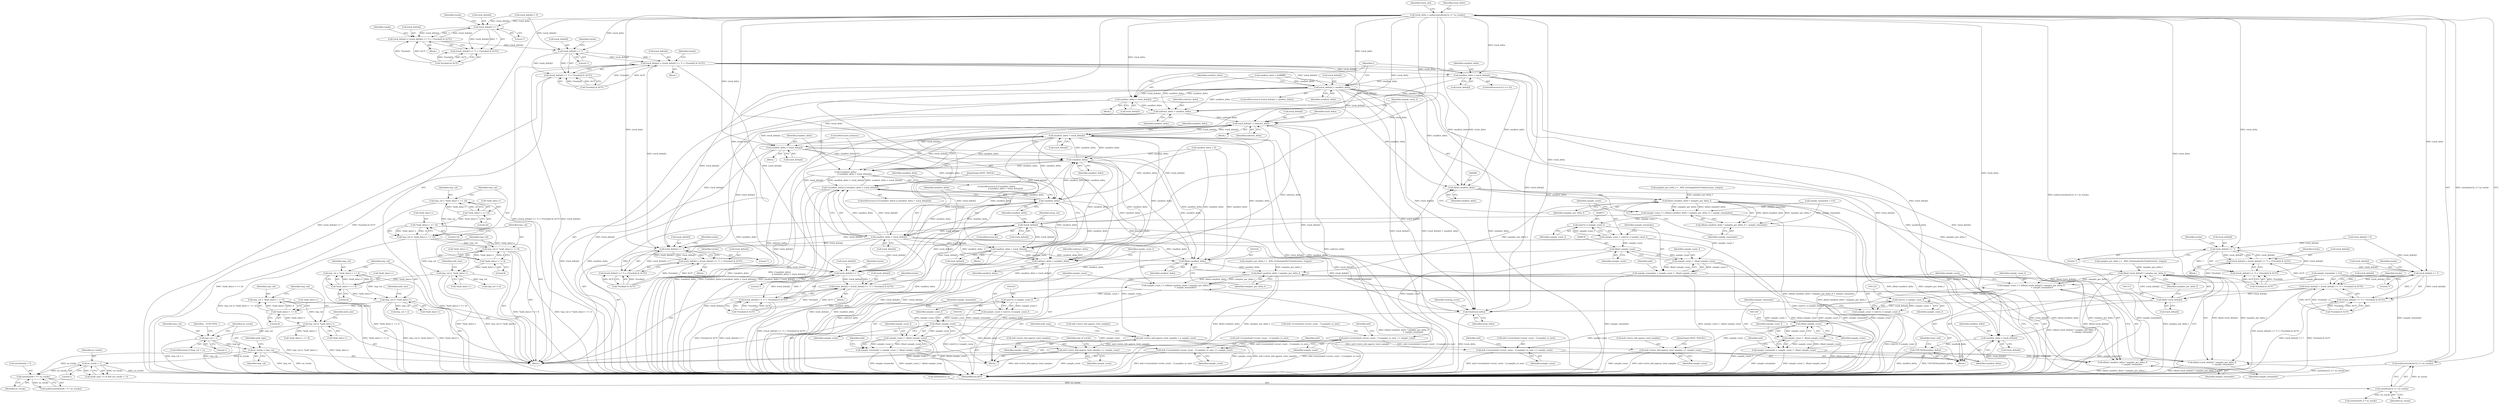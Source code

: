 digraph "0_wildmidi_660b513d99bced8783a4a5984ac2f742c74ebbdd_1@API" {
"1000402" [label="(Call,track_delta = malloc(sizeof(uint32_t) * no_tracks))"];
"1000404" [label="(Call,malloc(sizeof(uint32_t) * no_tracks))"];
"1000405" [label="(Call,sizeof(uint32_t) * no_tracks)"];
"1000398" [label="(Call,sizeof(uint8_t *) * no_tracks)"];
"1000344" [label="(Call,no_tracks > 1)"];
"1000336" [label="(Call,no_tracks = tmp_val)"];
"1000324" [label="(Call,tmp_val < 1)"];
"1000315" [label="(Call,tmp_val |= *midi_data++)"];
"1000308" [label="(Call,tmp_val = *midi_data++ << 8)"];
"1000310" [label="(Call,*midi_data++ << 8)"];
"1000284" [label="(Call,tmp_val |= *midi_data++)"];
"1000277" [label="(Call,tmp_val = *midi_data++ << 8)"];
"1000279" [label="(Call,*midi_data++ << 8)"];
"1000256" [label="(Call,tmp_val |= *midi_data++)"];
"1000249" [label="(Call,tmp_val |= *midi_data++ << 8)"];
"1000242" [label="(Call,tmp_val |= *midi_data++ << 16)"];
"1000235" [label="(Call,tmp_val = *midi_data++ << 24)"];
"1000237" [label="(Call,*midi_data++ << 24)"];
"1000244" [label="(Call,*midi_data++ << 16)"];
"1000251" [label="(Call,*midi_data++ << 8)"];
"1000593" [label="(Call,track_delta[i] << 7)"];
"1000588" [label="(Call,track_delta[i] = (track_delta[i] << 7) + (*tracks[i] & 0x7F))"];
"1000613" [label="(Call,track_delta[i] << 7)"];
"1000608" [label="(Call,track_delta[i] = (track_delta[i] << 7) + (*tracks[i] & 0x7F))"];
"1000634" [label="(Call,track_delta[i] < smallest_delta)"];
"1000640" [label="(Call,smallest_delta = track_delta[i])"];
"1000656" [label="(Call,subtract_delta = smallest_delta)"];
"1000733" [label="(Call,track_delta[i] -= subtract_delta)"];
"1000747" [label="(Call,smallest_delta > track_delta[i])"];
"1000745" [label="(Call,!smallest_delta)"];
"1000744" [label="(Call,(!smallest_delta)\n                             || (smallest_delta > track_delta[i]))"];
"1000992" [label="(Call,(!smallest_delta) || (smallest_delta > track_delta[i]))"];
"1000993" [label="(Call,!smallest_delta)"];
"1000995" [label="(Call,smallest_delta > track_delta[i])"];
"1000946" [label="(Call,track_delta[i] << 7)"];
"1000941" [label="(Call,track_delta[i] = (track_delta[i] << 7) + (*tracks[i] & 0x7F))"];
"1000972" [label="(Call,track_delta[i] << 7)"];
"1000967" [label="(Call,track_delta[i] = (track_delta[i] << 7) + (*tracks[i] & 0x7F))"];
"1000987" [label="(Call,!track_delta[i])"];
"1001001" [label="(Call,smallest_delta = track_delta[i])"];
"1001008" [label="(Call,subtract_delta = smallest_delta)"];
"1001015" [label="(Call,(float) smallest_delta)"];
"1001014" [label="(Call,(float) smallest_delta * samples_per_delta_f)"];
"1001011" [label="(Call,sample_count_f = (((float) smallest_delta * samples_per_delta_f)\n                              + sample_remainder))"];
"1001022" [label="(Call,(uint32_t) sample_count_f)"];
"1001020" [label="(Call,sample_count = (uint32_t) sample_count_f)"];
"1001029" [label="(Call,(float) sample_count)"];
"1001027" [label="(Call,sample_count_f - (float) sample_count)"];
"1001025" [label="(Call,sample_remainder = sample_count_f - (float) sample_count)"];
"1001013" [label="(Call,((float) smallest_delta * samples_per_delta_f)\n                              + sample_remainder)"];
"1001032" [label="(Call,mdi->events[mdi->event_count - 1].samples_to_next += sample_count)"];
"1001045" [label="(Call,mdi->extra_info.approx_total_samples += sample_count)"];
"1001419" [label="(Call,free(track_delta))"];
"1000971" [label="(Call,(track_delta[i] << 7) + (*tracks[i] & 0x7F))"];
"1000945" [label="(Call,(track_delta[i] << 7) + (*tracks[i] & 0x7F))"];
"1000753" [label="(Call,smallest_delta = track_delta[i])"];
"1000663" [label="(Call,(float) smallest_delta)"];
"1000662" [label="(Call,(float) smallest_delta * samples_per_delta_f)"];
"1000659" [label="(Call,sample_count_f = (((float) smallest_delta * samples_per_delta_f) + sample_remainder))"];
"1000670" [label="(Call,(uint32_t) sample_count_f)"];
"1000668" [label="(Call,sample_count = (uint32_t) sample_count_f)"];
"1000677" [label="(Call,(float) sample_count)"];
"1000675" [label="(Call,sample_count_f - (float) sample_count)"];
"1000673" [label="(Call,sample_remainder = sample_count_f - (float) sample_count)"];
"1000680" [label="(Call,mdi->events[mdi->event_count - 1].samples_to_next += sample_count)"];
"1001331" [label="(Call,mdi->events[mdi->event_count - 1].samples_to_next += sample_count)"];
"1000693" [label="(Call,mdi->extra_info.approx_total_samples += sample_count)"];
"1001344" [label="(Call,mdi->extra_info.approx_total_samples += sample_count)"];
"1000661" [label="(Call,((float) smallest_delta * samples_per_delta_f) + sample_remainder)"];
"1001311" [label="(Call,(float) track_delta[i] * samples_per_delta_f)"];
"1001308" [label="(Call,sample_count_f = (((float) track_delta[i] * samples_per_delta_f)\n                                   + sample_remainder))"];
"1001321" [label="(Call,(uint32_t) sample_count_f)"];
"1001319" [label="(Call,sample_count = (uint32_t) sample_count_f)"];
"1001328" [label="(Call,(float) sample_count)"];
"1001326" [label="(Call,sample_count_f - (float) sample_count)"];
"1001324" [label="(Call,sample_remainder = sample_count_f - (float) sample_count)"];
"1001310" [label="(Call,((float) track_delta[i] * samples_per_delta_f)\n                                   + sample_remainder)"];
"1001352" [label="(Call,smallest_delta = track_delta[i])"];
"1001357" [label="(Call,UNUSED(smallest_delta))"];
"1000651" [label="(Call,smallest_delta = track_delta[i])"];
"1000612" [label="(Call,(track_delta[i] << 7) + (*tracks[i] & 0x7F))"];
"1000592" [label="(Call,(track_delta[i] << 7) + (*tracks[i] & 0x7F))"];
"1001267" [label="(Call,track_delta[i] << 7)"];
"1001262" [label="(Call,track_delta[i] = (track_delta[i] << 7) + (*tracks[i] & 0x7F))"];
"1001293" [label="(Call,track_delta[i] << 7)"];
"1001288" [label="(Call,track_delta[i] = (track_delta[i] << 7) + (*tracks[i] & 0x7F))"];
"1001312" [label="(Call,(float) track_delta[i])"];
"1001292" [label="(Call,(track_delta[i] << 7) + (*tracks[i] & 0x7F))"];
"1001266" [label="(Call,(track_delta[i] << 7) + (*tracks[i] & 0x7F))"];
"1000423" [label="(Call,smallest_delta = 0xffffffff)"];
"1001017" [label="(Identifier,smallest_delta)"];
"1001003" [label="(Call,track_delta[i])"];
"1001237" [label="(Call,samples_per_delta_f = _WM_GetSamplesPerTick(divisions, tempo))"];
"1000612" [label="(Call,(track_delta[i] << 7) + (*tracks[i] & 0x7F))"];
"1000598" [label="(Call,*tracks[i] & 0x7F)"];
"1001312" [label="(Call,(float) track_delta[i])"];
"1000249" [label="(Call,tmp_val |= *midi_data++ << 8)"];
"1000245" [label="(Call,*midi_data++)"];
"1001263" [label="(Call,track_delta[i])"];
"1000673" [label="(Call,sample_remainder = sample_count_f - (float) sample_count)"];
"1001292" [label="(Call,(track_delta[i] << 7) + (*tracks[i] & 0x7F))"];
"1000707" [label="(Identifier,end_of_tracks)"];
"1000384" [label="(Call,samples_per_delta_f = _WM_GetSamplesPerTick(divisions, tempo))"];
"1000946" [label="(Call,track_delta[i] << 7)"];
"1000257" [label="(Identifier,tmp_val)"];
"1000250" [label="(Identifier,tmp_val)"];
"1000954" [label="(Identifier,tracks)"];
"1001309" [label="(Identifier,sample_count_f)"];
"1000618" [label="(Call,*tracks[i] & 0x7F)"];
"1000280" [label="(Call,*midi_data++)"];
"1000639" [label="(Block,)"];
"1000406" [label="(Call,sizeof(uint32_t))"];
"1000950" [label="(Literal,7)"];
"1001083" [label="(Block,)"];
"1000435" [label="(Block,)"];
"1001051" [label="(Identifier,sample_count)"];
"1001298" [label="(Call,*tracks[i] & 0x7F)"];
"1001358" [label="(Identifier,smallest_delta)"];
"1000656" [label="(Call,subtract_delta = smallest_delta)"];
"1000941" [label="(Call,track_delta[i] = (track_delta[i] << 7) + (*tracks[i] & 0x7F))"];
"1000992" [label="(Call,(!smallest_delta) || (smallest_delta > track_delta[i]))"];
"1001344" [label="(Call,mdi->extra_info.approx_total_samples += sample_count)"];
"1001026" [label="(Identifier,sample_remainder)"];
"1000345" [label="(Identifier,no_tracks)"];
"1000699" [label="(Identifier,sample_count)"];
"1000398" [label="(Call,sizeof(uint8_t *) * no_tracks)"];
"1000994" [label="(Identifier,smallest_delta)"];
"1000410" [label="(Identifier,track_end)"];
"1001032" [label="(Call,mdi->events[mdi->event_count - 1].samples_to_next += sample_count)"];
"1000940" [label="(Block,)"];
"1000278" [label="(Identifier,tmp_val)"];
"1000614" [label="(Call,track_delta[i])"];
"1001320" [label="(Identifier,sample_count)"];
"1001301" [label="(Identifier,tracks)"];
"1001350" [label="(Identifier,sample_count)"];
"1000677" [label="(Call,(float) sample_count)"];
"1000666" [label="(Identifier,samples_per_delta_f)"];
"1000344" [label="(Call,no_tracks > 1)"];
"1000587" [label="(Block,)"];
"1001422" [label="(Identifier,running_event)"];
"1000652" [label="(Identifier,smallest_delta)"];
"1000663" [label="(Call,(float) smallest_delta)"];
"1001029" [label="(Call,(float) sample_count)"];
"1000434" [label="(Identifier,i)"];
"1000594" [label="(Call,track_delta[i])"];
"1001012" [label="(Identifier,sample_count_f)"];
"1000293" [label="(Call,tmp_val > 2)"];
"1000657" [label="(Identifier,subtract_delta)"];
"1000676" [label="(Identifier,sample_count_f)"];
"1000734" [label="(Call,track_delta[i])"];
"1000702" [label="(Identifier,midi_type)"];
"1000613" [label="(Call,track_delta[i] << 7)"];
"1000674" [label="(Identifier,sample_remainder)"];
"1001308" [label="(Call,sample_count_f = (((float) track_delta[i] * samples_per_delta_f)\n                                   + sample_remainder))"];
"1001018" [label="(Identifier,samples_per_delta_f)"];
"1001310" [label="(Call,((float) track_delta[i] * samples_per_delta_f)\n                                   + sample_remainder)"];
"1000759" [label="(ControlStructure,do)"];
"1000340" [label="(Call,(midi_type == 0) && (no_tracks > 1))"];
"1000991" [label="(ControlStructure,if ((!smallest_delta) || (smallest_delta > track_delta[i])))"];
"1000755" [label="(Call,track_delta[i])"];
"1001010" [label="(Identifier,smallest_delta)"];
"1000959" [label="(Identifier,tracks)"];
"1000732" [label="(Block,)"];
"1000693" [label="(Call,mdi->extra_info.approx_total_samples += sample_count)"];
"1000243" [label="(Identifier,tmp_val)"];
"1000679" [label="(Identifier,sample_count)"];
"1000621" [label="(Identifier,tracks)"];
"1000277" [label="(Call,tmp_val = *midi_data++ << 8)"];
"1000635" [label="(Call,track_delta[i])"];
"1000286" [label="(Call,*midi_data++)"];
"1000973" [label="(Call,track_delta[i])"];
"1001354" [label="(Call,track_delta[i])"];
"1001311" [label="(Call,(float) track_delta[i] * samples_per_delta_f)"];
"1000647" [label="(ControlStructure,if (i == 0))"];
"1000236" [label="(Identifier,tmp_val)"];
"1000660" [label="(Identifier,sample_count_f)"];
"1000309" [label="(Identifier,tmp_val)"];
"1000681" [label="(Call,mdi->events[mdi->event_count - 1].samples_to_next)"];
"1000283" [label="(Literal,8)"];
"1000968" [label="(Call,track_delta[i])"];
"1001327" [label="(Identifier,sample_count_f)"];
"1001019" [label="(Identifier,sample_remainder)"];
"1001000" [label="(Block,)"];
"1000669" [label="(Identifier,sample_count)"];
"1000329" [label="(Identifier,__FUNCTION__)"];
"1000290" [label="(Identifier,midi_size)"];
"1000988" [label="(Call,track_delta[i])"];
"1000709" [label="(Block,)"];
"1000412" [label="(Call,sizeof(uint8_t) * no_tracks)"];
"1000617" [label="(Literal,7)"];
"1000971" [label="(Call,(track_delta[i] << 7) + (*tracks[i] & 0x7F))"];
"1000323" [label="(ControlStructure,if (tmp_val < 1))"];
"1001006" [label="(JumpTarget,NEXT_TRACK:)"];
"1001014" [label="(Call,(float) smallest_delta * samples_per_delta_f)"];
"1001435" [label="(MethodReturn,RET)"];
"1001064" [label="(Call,sample_remainder = 0.0)"];
"1000346" [label="(Literal,1)"];
"1000752" [label="(Block,)"];
"1001323" [label="(Identifier,sample_count_f)"];
"1000588" [label="(Call,track_delta[i] = (track_delta[i] << 7) + (*tracks[i] & 0x7F))"];
"1000399" [label="(Call,sizeof(uint8_t *))"];
"1000284" [label="(Call,tmp_val |= *midi_data++)"];
"1000746" [label="(Identifier,smallest_delta)"];
"1000597" [label="(Literal,7)"];
"1001289" [label="(Call,track_delta[i])"];
"1000575" [label="(Call,track_delta[i] = 0)"];
"1001325" [label="(Identifier,sample_remainder)"];
"1000244" [label="(Call,*midi_data++ << 16)"];
"1000235" [label="(Call,tmp_val = *midi_data++ << 24)"];
"1000743" [label="(ControlStructure,if ((!smallest_delta)\n                             || (smallest_delta > track_delta[i])))"];
"1000237" [label="(Call,*midi_data++ << 24)"];
"1001024" [label="(Identifier,sample_count_f)"];
"1001343" [label="(Identifier,sample_count)"];
"1001306" [label="(Identifier,tracks)"];
"1001319" [label="(Call,sample_count = (uint32_t) sample_count_f)"];
"1000342" [label="(Identifier,midi_type)"];
"1000662" [label="(Call,(float) smallest_delta * samples_per_delta_f)"];
"1001045" [label="(Call,mdi->extra_info.approx_total_samples += sample_count)"];
"1001328" [label="(Call,(float) sample_count)"];
"1000634" [label="(Call,track_delta[i] < smallest_delta)"];
"1000251" [label="(Call,*midi_data++ << 8)"];
"1001317" [label="(Identifier,samples_per_delta_f)"];
"1000921" [label="(Call,samples_per_delta_f = _WM_GetSamplesPerTick(divisions, tempo))"];
"1000324" [label="(Call,tmp_val < 1)"];
"1000403" [label="(Identifier,track_delta)"];
"1000762" [label="(Identifier,setup_ret)"];
"1000401" [label="(Identifier,no_tracks)"];
"1000589" [label="(Call,track_delta[i])"];
"1001025" [label="(Call,sample_remainder = sample_count_f - (float) sample_count)"];
"1000667" [label="(Identifier,sample_remainder)"];
"1000608" [label="(Call,track_delta[i] = (track_delta[i] << 7) + (*tracks[i] & 0x7F))"];
"1000659" [label="(Call,sample_count_f = (((float) smallest_delta * samples_per_delta_f) + sample_remainder))"];
"1000651" [label="(Call,smallest_delta = track_delta[i])"];
"1000311" [label="(Call,*midi_data++)"];
"1001297" [label="(Literal,7)"];
"1000947" [label="(Call,track_delta[i])"];
"1001331" [label="(Call,mdi->events[mdi->event_count - 1].samples_to_next += sample_count)"];
"1000753" [label="(Call,smallest_delta = track_delta[i])"];
"1001001" [label="(Call,smallest_delta = track_delta[i])"];
"1000315" [label="(Call,tmp_val |= *midi_data++)"];
"1000279" [label="(Call,*midi_data++ << 8)"];
"1000317" [label="(Call,*midi_data++)"];
"1000122" [label="(Block,)"];
"1000606" [label="(Identifier,tracks)"];
"1000609" [label="(Call,track_delta[i])"];
"1001021" [label="(Identifier,sample_count)"];
"1001046" [label="(Call,mdi->extra_info.approx_total_samples)"];
"1001351" [label="(JumpTarget,NEXT_TRACK2:)"];
"1000641" [label="(Identifier,smallest_delta)"];
"1001266" [label="(Call,(track_delta[i] << 7) + (*tracks[i] & 0x7F))"];
"1001275" [label="(Identifier,tracks)"];
"1000642" [label="(Call,track_delta[i])"];
"1001044" [label="(Identifier,sample_count)"];
"1001420" [label="(Identifier,track_delta)"];
"1000256" [label="(Call,tmp_val |= *midi_data++)"];
"1000668" [label="(Call,sample_count = (uint32_t) sample_count_f)"];
"1000692" [label="(Identifier,sample_count)"];
"1000942" [label="(Call,track_delta[i])"];
"1000358" [label="(Call,*midi_data++ << 8)"];
"1001345" [label="(Call,mdi->extra_info.approx_total_samples)"];
"1000314" [label="(Literal,8)"];
"1000338" [label="(Identifier,tmp_val)"];
"1000737" [label="(Identifier,subtract_delta)"];
"1000661" [label="(Call,((float) smallest_delta * samples_per_delta_f) + sample_remainder)"];
"1001335" [label="(Identifier,mdi)"];
"1000310" [label="(Call,*midi_data++ << 8)"];
"1001352" [label="(Call,smallest_delta = track_delta[i])"];
"1000945" [label="(Call,(track_delta[i] << 7) + (*tracks[i] & 0x7F))"];
"1001318" [label="(Identifier,sample_remainder)"];
"1001332" [label="(Call,mdi->events[mdi->event_count - 1].samples_to_next)"];
"1001261" [label="(Block,)"];
"1001324" [label="(Call,sample_remainder = sample_count_f - (float) sample_count)"];
"1000633" [label="(ControlStructure,if (track_delta[i] < smallest_delta))"];
"1000987" [label="(Call,!track_delta[i])"];
"1001326" [label="(Call,sample_count_f - (float) sample_count)"];
"1001314" [label="(Call,track_delta[i])"];
"1001293" [label="(Call,track_delta[i] << 7)"];
"1001002" [label="(Identifier,smallest_delta)"];
"1000626" [label="(Identifier,tracks)"];
"1000325" [label="(Identifier,tmp_val)"];
"1000758" [label="(ControlStructure,continue;)"];
"1001247" [label="(Call,track_delta[i] = 0)"];
"1000977" [label="(Call,*tracks[i] & 0x7F)"];
"1001294" [label="(Call,track_delta[i])"];
"1001361" [label="(Identifier,track_end)"];
"1000638" [label="(Identifier,smallest_delta)"];
"1001031" [label="(Identifier,sample_count)"];
"1001347" [label="(Identifier,mdi)"];
"1000995" [label="(Call,smallest_delta > track_delta[i])"];
"1001009" [label="(Identifier,subtract_delta)"];
"1000665" [label="(Identifier,smallest_delta)"];
"1001262" [label="(Call,track_delta[i] = (track_delta[i] << 7) + (*tracks[i] & 0x7F))"];
"1001015" [label="(Call,(float) smallest_delta)"];
"1001357" [label="(Call,UNUSED(smallest_delta))"];
"1001330" [label="(Identifier,sample_count)"];
"1000592" [label="(Call,(track_delta[i] << 7) + (*tracks[i] & 0x7F))"];
"1000248" [label="(Literal,16)"];
"1000680" [label="(Call,mdi->events[mdi->event_count - 1].samples_to_next += sample_count)"];
"1000653" [label="(Call,track_delta[i])"];
"1000601" [label="(Identifier,tracks)"];
"1000397" [label="(Call,malloc(sizeof(uint8_t *) * no_tracks))"];
"1001321" [label="(Call,(uint32_t) sample_count_f)"];
"1000976" [label="(Literal,7)"];
"1000326" [label="(Literal,1)"];
"1000749" [label="(Call,track_delta[i])"];
"1000745" [label="(Call,!smallest_delta)"];
"1000265" [label="(Call,tmp_val != 6)"];
"1000980" [label="(Identifier,tracks)"];
"1001033" [label="(Call,mdi->events[mdi->event_count - 1].samples_to_next)"];
"1001280" [label="(Identifier,tracks)"];
"1001272" [label="(Call,*tracks[i] & 0x7F)"];
"1000155" [label="(Call,sample_remainder = 0.0)"];
"1000696" [label="(Identifier,mdi)"];
"1000754" [label="(Identifier,smallest_delta)"];
"1000760" [label="(Block,)"];
"1000967" [label="(Call,track_delta[i] = (track_delta[i] << 7) + (*tracks[i] & 0x7F))"];
"1001036" [label="(Identifier,mdi)"];
"1000747" [label="(Call,smallest_delta > track_delta[i])"];
"1000672" [label="(Identifier,sample_count_f)"];
"1000402" [label="(Call,track_delta = malloc(sizeof(uint32_t) * no_tracks))"];
"1000675" [label="(Call,sample_count_f - (float) sample_count)"];
"1001271" [label="(Literal,7)"];
"1001013" [label="(Call,((float) smallest_delta * samples_per_delta_f)\n                              + sample_remainder)"];
"1001008" [label="(Call,subtract_delta = smallest_delta)"];
"1000242" [label="(Call,tmp_val |= *midi_data++ << 16)"];
"1000670" [label="(Call,(uint32_t) sample_count_f)"];
"1000262" [label="(Identifier,midi_size)"];
"1001419" [label="(Call,free(track_delta))"];
"1000258" [label="(Call,*midi_data++)"];
"1001268" [label="(Call,track_delta[i])"];
"1000593" [label="(Call,track_delta[i] << 7)"];
"1000951" [label="(Call,*tracks[i] & 0x7F)"];
"1000748" [label="(Identifier,smallest_delta)"];
"1001028" [label="(Identifier,sample_count_f)"];
"1000404" [label="(Call,malloc(sizeof(uint32_t) * no_tracks))"];
"1000658" [label="(Identifier,smallest_delta)"];
"1001011" [label="(Call,sample_count_f = (((float) smallest_delta * samples_per_delta_f)\n                              + sample_remainder))"];
"1001020" [label="(Call,sample_count = (uint32_t) sample_count_f)"];
"1000694" [label="(Call,mdi->extra_info.approx_total_samples)"];
"1000241" [label="(Literal,24)"];
"1001027" [label="(Call,sample_count_f - (float) sample_count)"];
"1000733" [label="(Call,track_delta[i] -= subtract_delta)"];
"1001267" [label="(Call,track_delta[i] << 7)"];
"1000238" [label="(Call,*midi_data++)"];
"1000408" [label="(Identifier,no_tracks)"];
"1000337" [label="(Identifier,no_tracks)"];
"1000308" [label="(Call,tmp_val = *midi_data++ << 8)"];
"1000985" [label="(Identifier,tracks)"];
"1001353" [label="(Identifier,smallest_delta)"];
"1001288" [label="(Call,track_delta[i] = (track_delta[i] << 7) + (*tracks[i] & 0x7F))"];
"1000316" [label="(Identifier,tmp_val)"];
"1000321" [label="(Identifier,midi_size)"];
"1000285" [label="(Identifier,tmp_val)"];
"1000252" [label="(Call,*midi_data++)"];
"1000710" [label="(Call,smallest_delta = 0)"];
"1000997" [label="(Call,track_delta[i])"];
"1000336" [label="(Call,no_tracks = tmp_val)"];
"1000993" [label="(Call,!smallest_delta)"];
"1000972" [label="(Call,track_delta[i] << 7)"];
"1000996" [label="(Identifier,smallest_delta)"];
"1000744" [label="(Call,(!smallest_delta)\n                             || (smallest_delta > track_delta[i]))"];
"1000640" [label="(Call,smallest_delta = track_delta[i])"];
"1001048" [label="(Identifier,mdi)"];
"1000684" [label="(Identifier,mdi)"];
"1001022" [label="(Call,(uint32_t) sample_count_f)"];
"1000740" [label="(Identifier,track_delta)"];
"1000255" [label="(Literal,8)"];
"1000405" [label="(Call,sizeof(uint32_t) * no_tracks)"];
"1000402" -> "1000122"  [label="AST: "];
"1000402" -> "1000404"  [label="CFG: "];
"1000403" -> "1000402"  [label="AST: "];
"1000404" -> "1000402"  [label="AST: "];
"1000410" -> "1000402"  [label="CFG: "];
"1000402" -> "1001435"  [label="DDG: malloc(sizeof(uint32_t) * no_tracks)"];
"1000404" -> "1000402"  [label="DDG: sizeof(uint32_t) * no_tracks"];
"1000402" -> "1000593"  [label="DDG: track_delta"];
"1000402" -> "1000613"  [label="DDG: track_delta"];
"1000402" -> "1000634"  [label="DDG: track_delta"];
"1000402" -> "1000640"  [label="DDG: track_delta"];
"1000402" -> "1000651"  [label="DDG: track_delta"];
"1000402" -> "1000733"  [label="DDG: track_delta"];
"1000402" -> "1000747"  [label="DDG: track_delta"];
"1000402" -> "1000753"  [label="DDG: track_delta"];
"1000402" -> "1000946"  [label="DDG: track_delta"];
"1000402" -> "1000972"  [label="DDG: track_delta"];
"1000402" -> "1000987"  [label="DDG: track_delta"];
"1000402" -> "1000995"  [label="DDG: track_delta"];
"1000402" -> "1001001"  [label="DDG: track_delta"];
"1000402" -> "1001267"  [label="DDG: track_delta"];
"1000402" -> "1001293"  [label="DDG: track_delta"];
"1000402" -> "1001312"  [label="DDG: track_delta"];
"1000402" -> "1001352"  [label="DDG: track_delta"];
"1000402" -> "1001419"  [label="DDG: track_delta"];
"1000404" -> "1000405"  [label="CFG: "];
"1000405" -> "1000404"  [label="AST: "];
"1000404" -> "1001435"  [label="DDG: sizeof(uint32_t) * no_tracks"];
"1000405" -> "1000404"  [label="DDG: no_tracks"];
"1000405" -> "1000408"  [label="CFG: "];
"1000406" -> "1000405"  [label="AST: "];
"1000408" -> "1000405"  [label="AST: "];
"1000398" -> "1000405"  [label="DDG: no_tracks"];
"1000405" -> "1000412"  [label="DDG: no_tracks"];
"1000398" -> "1000397"  [label="AST: "];
"1000398" -> "1000401"  [label="CFG: "];
"1000399" -> "1000398"  [label="AST: "];
"1000401" -> "1000398"  [label="AST: "];
"1000397" -> "1000398"  [label="CFG: "];
"1000398" -> "1000397"  [label="DDG: no_tracks"];
"1000344" -> "1000398"  [label="DDG: no_tracks"];
"1000336" -> "1000398"  [label="DDG: no_tracks"];
"1000344" -> "1000340"  [label="AST: "];
"1000344" -> "1000346"  [label="CFG: "];
"1000345" -> "1000344"  [label="AST: "];
"1000346" -> "1000344"  [label="AST: "];
"1000340" -> "1000344"  [label="CFG: "];
"1000344" -> "1001435"  [label="DDG: no_tracks"];
"1000344" -> "1000340"  [label="DDG: no_tracks"];
"1000344" -> "1000340"  [label="DDG: 1"];
"1000336" -> "1000344"  [label="DDG: no_tracks"];
"1000336" -> "1000122"  [label="AST: "];
"1000336" -> "1000338"  [label="CFG: "];
"1000337" -> "1000336"  [label="AST: "];
"1000338" -> "1000336"  [label="AST: "];
"1000342" -> "1000336"  [label="CFG: "];
"1000336" -> "1001435"  [label="DDG: tmp_val"];
"1000336" -> "1001435"  [label="DDG: no_tracks"];
"1000324" -> "1000336"  [label="DDG: tmp_val"];
"1000324" -> "1000323"  [label="AST: "];
"1000324" -> "1000326"  [label="CFG: "];
"1000325" -> "1000324"  [label="AST: "];
"1000326" -> "1000324"  [label="AST: "];
"1000329" -> "1000324"  [label="CFG: "];
"1000337" -> "1000324"  [label="CFG: "];
"1000324" -> "1001435"  [label="DDG: tmp_val < 1"];
"1000324" -> "1001435"  [label="DDG: tmp_val"];
"1000315" -> "1000324"  [label="DDG: tmp_val"];
"1000315" -> "1000122"  [label="AST: "];
"1000315" -> "1000317"  [label="CFG: "];
"1000316" -> "1000315"  [label="AST: "];
"1000317" -> "1000315"  [label="AST: "];
"1000321" -> "1000315"  [label="CFG: "];
"1000315" -> "1001435"  [label="DDG: tmp_val |= *midi_data++"];
"1000315" -> "1001435"  [label="DDG: *midi_data++"];
"1000308" -> "1000315"  [label="DDG: tmp_val"];
"1000310" -> "1000315"  [label="DDG: *midi_data++"];
"1000315" -> "1000358"  [label="DDG: *midi_data++"];
"1000308" -> "1000122"  [label="AST: "];
"1000308" -> "1000310"  [label="CFG: "];
"1000309" -> "1000308"  [label="AST: "];
"1000310" -> "1000308"  [label="AST: "];
"1000316" -> "1000308"  [label="CFG: "];
"1000308" -> "1001435"  [label="DDG: *midi_data++ << 8"];
"1000310" -> "1000308"  [label="DDG: *midi_data++"];
"1000310" -> "1000308"  [label="DDG: 8"];
"1000310" -> "1000314"  [label="CFG: "];
"1000311" -> "1000310"  [label="AST: "];
"1000314" -> "1000310"  [label="AST: "];
"1000284" -> "1000310"  [label="DDG: *midi_data++"];
"1000284" -> "1000122"  [label="AST: "];
"1000284" -> "1000286"  [label="CFG: "];
"1000285" -> "1000284"  [label="AST: "];
"1000286" -> "1000284"  [label="AST: "];
"1000290" -> "1000284"  [label="CFG: "];
"1000284" -> "1001435"  [label="DDG: *midi_data++"];
"1000284" -> "1001435"  [label="DDG: tmp_val |= *midi_data++"];
"1000277" -> "1000284"  [label="DDG: tmp_val"];
"1000279" -> "1000284"  [label="DDG: *midi_data++"];
"1000284" -> "1000293"  [label="DDG: tmp_val"];
"1000277" -> "1000122"  [label="AST: "];
"1000277" -> "1000279"  [label="CFG: "];
"1000278" -> "1000277"  [label="AST: "];
"1000279" -> "1000277"  [label="AST: "];
"1000285" -> "1000277"  [label="CFG: "];
"1000277" -> "1001435"  [label="DDG: *midi_data++ << 8"];
"1000279" -> "1000277"  [label="DDG: *midi_data++"];
"1000279" -> "1000277"  [label="DDG: 8"];
"1000279" -> "1000283"  [label="CFG: "];
"1000280" -> "1000279"  [label="AST: "];
"1000283" -> "1000279"  [label="AST: "];
"1000256" -> "1000279"  [label="DDG: *midi_data++"];
"1000256" -> "1000122"  [label="AST: "];
"1000256" -> "1000258"  [label="CFG: "];
"1000257" -> "1000256"  [label="AST: "];
"1000258" -> "1000256"  [label="AST: "];
"1000262" -> "1000256"  [label="CFG: "];
"1000256" -> "1001435"  [label="DDG: *midi_data++"];
"1000256" -> "1001435"  [label="DDG: tmp_val |= *midi_data++"];
"1000249" -> "1000256"  [label="DDG: tmp_val"];
"1000251" -> "1000256"  [label="DDG: *midi_data++"];
"1000256" -> "1000265"  [label="DDG: tmp_val"];
"1000249" -> "1000122"  [label="AST: "];
"1000249" -> "1000251"  [label="CFG: "];
"1000250" -> "1000249"  [label="AST: "];
"1000251" -> "1000249"  [label="AST: "];
"1000257" -> "1000249"  [label="CFG: "];
"1000249" -> "1001435"  [label="DDG: *midi_data++ << 8"];
"1000249" -> "1001435"  [label="DDG: tmp_val |= *midi_data++ << 8"];
"1000242" -> "1000249"  [label="DDG: tmp_val"];
"1000251" -> "1000249"  [label="DDG: *midi_data++"];
"1000251" -> "1000249"  [label="DDG: 8"];
"1000242" -> "1000122"  [label="AST: "];
"1000242" -> "1000244"  [label="CFG: "];
"1000243" -> "1000242"  [label="AST: "];
"1000244" -> "1000242"  [label="AST: "];
"1000250" -> "1000242"  [label="CFG: "];
"1000242" -> "1001435"  [label="DDG: tmp_val |= *midi_data++ << 16"];
"1000242" -> "1001435"  [label="DDG: *midi_data++ << 16"];
"1000235" -> "1000242"  [label="DDG: tmp_val"];
"1000244" -> "1000242"  [label="DDG: *midi_data++"];
"1000244" -> "1000242"  [label="DDG: 16"];
"1000235" -> "1000122"  [label="AST: "];
"1000235" -> "1000237"  [label="CFG: "];
"1000236" -> "1000235"  [label="AST: "];
"1000237" -> "1000235"  [label="AST: "];
"1000243" -> "1000235"  [label="CFG: "];
"1000235" -> "1001435"  [label="DDG: *midi_data++ << 24"];
"1000237" -> "1000235"  [label="DDG: *midi_data++"];
"1000237" -> "1000235"  [label="DDG: 24"];
"1000237" -> "1000241"  [label="CFG: "];
"1000238" -> "1000237"  [label="AST: "];
"1000241" -> "1000237"  [label="AST: "];
"1000237" -> "1000244"  [label="DDG: *midi_data++"];
"1000244" -> "1000248"  [label="CFG: "];
"1000245" -> "1000244"  [label="AST: "];
"1000248" -> "1000244"  [label="AST: "];
"1000244" -> "1000251"  [label="DDG: *midi_data++"];
"1000251" -> "1000255"  [label="CFG: "];
"1000252" -> "1000251"  [label="AST: "];
"1000255" -> "1000251"  [label="AST: "];
"1000593" -> "1000592"  [label="AST: "];
"1000593" -> "1000597"  [label="CFG: "];
"1000594" -> "1000593"  [label="AST: "];
"1000597" -> "1000593"  [label="AST: "];
"1000601" -> "1000593"  [label="CFG: "];
"1000593" -> "1000588"  [label="DDG: track_delta[i]"];
"1000593" -> "1000588"  [label="DDG: 7"];
"1000593" -> "1000592"  [label="DDG: track_delta[i]"];
"1000593" -> "1000592"  [label="DDG: 7"];
"1000588" -> "1000593"  [label="DDG: track_delta[i]"];
"1000575" -> "1000593"  [label="DDG: track_delta[i]"];
"1000588" -> "1000587"  [label="AST: "];
"1000588" -> "1000592"  [label="CFG: "];
"1000589" -> "1000588"  [label="AST: "];
"1000592" -> "1000588"  [label="AST: "];
"1000606" -> "1000588"  [label="CFG: "];
"1000598" -> "1000588"  [label="DDG: *tracks[i]"];
"1000598" -> "1000588"  [label="DDG: 0x7F"];
"1000588" -> "1000613"  [label="DDG: track_delta[i]"];
"1000613" -> "1000612"  [label="AST: "];
"1000613" -> "1000617"  [label="CFG: "];
"1000614" -> "1000613"  [label="AST: "];
"1000617" -> "1000613"  [label="AST: "];
"1000621" -> "1000613"  [label="CFG: "];
"1000613" -> "1000608"  [label="DDG: track_delta[i]"];
"1000613" -> "1000608"  [label="DDG: 7"];
"1000613" -> "1000612"  [label="DDG: track_delta[i]"];
"1000613" -> "1000612"  [label="DDG: 7"];
"1000575" -> "1000613"  [label="DDG: track_delta[i]"];
"1000608" -> "1000435"  [label="AST: "];
"1000608" -> "1000612"  [label="CFG: "];
"1000609" -> "1000608"  [label="AST: "];
"1000612" -> "1000608"  [label="AST: "];
"1000626" -> "1000608"  [label="CFG: "];
"1000608" -> "1001435"  [label="DDG: track_delta[i]"];
"1000608" -> "1001435"  [label="DDG: (track_delta[i] << 7) + (*tracks[i] & 0x7F)"];
"1000618" -> "1000608"  [label="DDG: *tracks[i]"];
"1000618" -> "1000608"  [label="DDG: 0x7F"];
"1000608" -> "1000634"  [label="DDG: track_delta[i]"];
"1000608" -> "1000651"  [label="DDG: track_delta[i]"];
"1000608" -> "1000733"  [label="DDG: track_delta[i]"];
"1000608" -> "1000946"  [label="DDG: track_delta[i]"];
"1000608" -> "1000972"  [label="DDG: track_delta[i]"];
"1000608" -> "1001352"  [label="DDG: track_delta[i]"];
"1000608" -> "1001419"  [label="DDG: track_delta[i]"];
"1000634" -> "1000633"  [label="AST: "];
"1000634" -> "1000638"  [label="CFG: "];
"1000635" -> "1000634"  [label="AST: "];
"1000638" -> "1000634"  [label="AST: "];
"1000641" -> "1000634"  [label="CFG: "];
"1000434" -> "1000634"  [label="CFG: "];
"1000634" -> "1001435"  [label="DDG: smallest_delta"];
"1000634" -> "1001435"  [label="DDG: track_delta[i]"];
"1000634" -> "1001435"  [label="DDG: track_delta[i] < smallest_delta"];
"1000640" -> "1000634"  [label="DDG: smallest_delta"];
"1000651" -> "1000634"  [label="DDG: smallest_delta"];
"1000423" -> "1000634"  [label="DDG: smallest_delta"];
"1000634" -> "1000640"  [label="DDG: track_delta[i]"];
"1000634" -> "1000656"  [label="DDG: smallest_delta"];
"1000634" -> "1000663"  [label="DDG: smallest_delta"];
"1000634" -> "1000733"  [label="DDG: track_delta[i]"];
"1000634" -> "1000946"  [label="DDG: track_delta[i]"];
"1000634" -> "1000972"  [label="DDG: track_delta[i]"];
"1000634" -> "1001352"  [label="DDG: track_delta[i]"];
"1000634" -> "1001419"  [label="DDG: track_delta[i]"];
"1000640" -> "1000639"  [label="AST: "];
"1000640" -> "1000642"  [label="CFG: "];
"1000641" -> "1000640"  [label="AST: "];
"1000642" -> "1000640"  [label="AST: "];
"1000434" -> "1000640"  [label="CFG: "];
"1000640" -> "1001435"  [label="DDG: smallest_delta"];
"1000640" -> "1001435"  [label="DDG: track_delta[i]"];
"1000640" -> "1000656"  [label="DDG: smallest_delta"];
"1000640" -> "1000663"  [label="DDG: smallest_delta"];
"1000656" -> "1000122"  [label="AST: "];
"1000656" -> "1000658"  [label="CFG: "];
"1000657" -> "1000656"  [label="AST: "];
"1000658" -> "1000656"  [label="AST: "];
"1000660" -> "1000656"  [label="CFG: "];
"1000656" -> "1001435"  [label="DDG: subtract_delta"];
"1000651" -> "1000656"  [label="DDG: smallest_delta"];
"1000423" -> "1000656"  [label="DDG: smallest_delta"];
"1000656" -> "1000733"  [label="DDG: subtract_delta"];
"1000733" -> "1000732"  [label="AST: "];
"1000733" -> "1000737"  [label="CFG: "];
"1000734" -> "1000733"  [label="AST: "];
"1000737" -> "1000733"  [label="AST: "];
"1000740" -> "1000733"  [label="CFG: "];
"1000733" -> "1001435"  [label="DDG: track_delta[i]"];
"1000733" -> "1001435"  [label="DDG: subtract_delta"];
"1001008" -> "1000733"  [label="DDG: subtract_delta"];
"1000987" -> "1000733"  [label="DDG: track_delta[i]"];
"1000747" -> "1000733"  [label="DDG: track_delta[i]"];
"1000995" -> "1000733"  [label="DDG: track_delta[i]"];
"1000733" -> "1000747"  [label="DDG: track_delta[i]"];
"1000733" -> "1000753"  [label="DDG: track_delta[i]"];
"1000733" -> "1000946"  [label="DDG: track_delta[i]"];
"1000733" -> "1000972"  [label="DDG: track_delta[i]"];
"1000733" -> "1001419"  [label="DDG: track_delta[i]"];
"1000747" -> "1000744"  [label="AST: "];
"1000747" -> "1000749"  [label="CFG: "];
"1000748" -> "1000747"  [label="AST: "];
"1000749" -> "1000747"  [label="AST: "];
"1000744" -> "1000747"  [label="CFG: "];
"1000747" -> "1001435"  [label="DDG: smallest_delta"];
"1000747" -> "1001435"  [label="DDG: track_delta[i]"];
"1000747" -> "1000745"  [label="DDG: smallest_delta"];
"1000747" -> "1000744"  [label="DDG: smallest_delta"];
"1000747" -> "1000744"  [label="DDG: track_delta[i]"];
"1000745" -> "1000747"  [label="DDG: smallest_delta"];
"1000747" -> "1000753"  [label="DDG: track_delta[i]"];
"1000747" -> "1000946"  [label="DDG: track_delta[i]"];
"1000747" -> "1000972"  [label="DDG: track_delta[i]"];
"1000747" -> "1000993"  [label="DDG: smallest_delta"];
"1000747" -> "1001008"  [label="DDG: smallest_delta"];
"1000747" -> "1001015"  [label="DDG: smallest_delta"];
"1000747" -> "1001419"  [label="DDG: track_delta[i]"];
"1000745" -> "1000744"  [label="AST: "];
"1000745" -> "1000746"  [label="CFG: "];
"1000746" -> "1000745"  [label="AST: "];
"1000748" -> "1000745"  [label="CFG: "];
"1000744" -> "1000745"  [label="CFG: "];
"1000745" -> "1001435"  [label="DDG: smallest_delta"];
"1000745" -> "1000744"  [label="DDG: smallest_delta"];
"1000753" -> "1000745"  [label="DDG: smallest_delta"];
"1000995" -> "1000745"  [label="DDG: smallest_delta"];
"1000710" -> "1000745"  [label="DDG: smallest_delta"];
"1001001" -> "1000745"  [label="DDG: smallest_delta"];
"1000993" -> "1000745"  [label="DDG: smallest_delta"];
"1000745" -> "1000993"  [label="DDG: smallest_delta"];
"1000745" -> "1001008"  [label="DDG: smallest_delta"];
"1000745" -> "1001015"  [label="DDG: smallest_delta"];
"1000744" -> "1000743"  [label="AST: "];
"1000754" -> "1000744"  [label="CFG: "];
"1000758" -> "1000744"  [label="CFG: "];
"1000744" -> "1001435"  [label="DDG: (!smallest_delta)\n                             || (smallest_delta > track_delta[i])"];
"1000744" -> "1001435"  [label="DDG: smallest_delta > track_delta[i]"];
"1000744" -> "1001435"  [label="DDG: !smallest_delta"];
"1000992" -> "1000744"  [label="DDG: smallest_delta > track_delta[i]"];
"1000744" -> "1000992"  [label="DDG: smallest_delta > track_delta[i]"];
"1000992" -> "1000991"  [label="AST: "];
"1000992" -> "1000993"  [label="CFG: "];
"1000992" -> "1000995"  [label="CFG: "];
"1000993" -> "1000992"  [label="AST: "];
"1000995" -> "1000992"  [label="AST: "];
"1001002" -> "1000992"  [label="CFG: "];
"1001006" -> "1000992"  [label="CFG: "];
"1000992" -> "1001435"  [label="DDG: !smallest_delta"];
"1000992" -> "1001435"  [label="DDG: (!smallest_delta) || (smallest_delta > track_delta[i])"];
"1000992" -> "1001435"  [label="DDG: smallest_delta > track_delta[i]"];
"1000993" -> "1000992"  [label="DDG: smallest_delta"];
"1000995" -> "1000992"  [label="DDG: smallest_delta"];
"1000995" -> "1000992"  [label="DDG: track_delta[i]"];
"1000993" -> "1000994"  [label="CFG: "];
"1000994" -> "1000993"  [label="AST: "];
"1000996" -> "1000993"  [label="CFG: "];
"1000993" -> "1001435"  [label="DDG: smallest_delta"];
"1000753" -> "1000993"  [label="DDG: smallest_delta"];
"1000995" -> "1000993"  [label="DDG: smallest_delta"];
"1000710" -> "1000993"  [label="DDG: smallest_delta"];
"1001001" -> "1000993"  [label="DDG: smallest_delta"];
"1000993" -> "1000995"  [label="DDG: smallest_delta"];
"1000993" -> "1001008"  [label="DDG: smallest_delta"];
"1000993" -> "1001015"  [label="DDG: smallest_delta"];
"1000995" -> "1000997"  [label="CFG: "];
"1000996" -> "1000995"  [label="AST: "];
"1000997" -> "1000995"  [label="AST: "];
"1000995" -> "1001435"  [label="DDG: smallest_delta"];
"1000995" -> "1001435"  [label="DDG: track_delta[i]"];
"1000995" -> "1000946"  [label="DDG: track_delta[i]"];
"1000995" -> "1000972"  [label="DDG: track_delta[i]"];
"1000987" -> "1000995"  [label="DDG: track_delta[i]"];
"1000995" -> "1001001"  [label="DDG: track_delta[i]"];
"1000995" -> "1001008"  [label="DDG: smallest_delta"];
"1000995" -> "1001015"  [label="DDG: smallest_delta"];
"1000995" -> "1001419"  [label="DDG: track_delta[i]"];
"1000946" -> "1000945"  [label="AST: "];
"1000946" -> "1000950"  [label="CFG: "];
"1000947" -> "1000946"  [label="AST: "];
"1000950" -> "1000946"  [label="AST: "];
"1000954" -> "1000946"  [label="CFG: "];
"1000946" -> "1000941"  [label="DDG: track_delta[i]"];
"1000946" -> "1000941"  [label="DDG: 7"];
"1000946" -> "1000945"  [label="DDG: track_delta[i]"];
"1000946" -> "1000945"  [label="DDG: 7"];
"1000987" -> "1000946"  [label="DDG: track_delta[i]"];
"1000941" -> "1000946"  [label="DDG: track_delta[i]"];
"1000941" -> "1000940"  [label="AST: "];
"1000941" -> "1000945"  [label="CFG: "];
"1000942" -> "1000941"  [label="AST: "];
"1000945" -> "1000941"  [label="AST: "];
"1000959" -> "1000941"  [label="CFG: "];
"1000951" -> "1000941"  [label="DDG: *tracks[i]"];
"1000951" -> "1000941"  [label="DDG: 0x7F"];
"1000941" -> "1000972"  [label="DDG: track_delta[i]"];
"1000972" -> "1000971"  [label="AST: "];
"1000972" -> "1000976"  [label="CFG: "];
"1000973" -> "1000972"  [label="AST: "];
"1000976" -> "1000972"  [label="AST: "];
"1000980" -> "1000972"  [label="CFG: "];
"1000972" -> "1000967"  [label="DDG: track_delta[i]"];
"1000972" -> "1000967"  [label="DDG: 7"];
"1000972" -> "1000971"  [label="DDG: track_delta[i]"];
"1000972" -> "1000971"  [label="DDG: 7"];
"1000987" -> "1000972"  [label="DDG: track_delta[i]"];
"1000967" -> "1000760"  [label="AST: "];
"1000967" -> "1000971"  [label="CFG: "];
"1000968" -> "1000967"  [label="AST: "];
"1000971" -> "1000967"  [label="AST: "];
"1000985" -> "1000967"  [label="CFG: "];
"1000967" -> "1001435"  [label="DDG: (track_delta[i] << 7) + (*tracks[i] & 0x7F)"];
"1000977" -> "1000967"  [label="DDG: *tracks[i]"];
"1000977" -> "1000967"  [label="DDG: 0x7F"];
"1000967" -> "1000987"  [label="DDG: track_delta[i]"];
"1000987" -> "1000759"  [label="AST: "];
"1000987" -> "1000988"  [label="CFG: "];
"1000988" -> "1000987"  [label="AST: "];
"1000762" -> "1000987"  [label="CFG: "];
"1000994" -> "1000987"  [label="CFG: "];
"1000987" -> "1001435"  [label="DDG: track_delta[i]"];
"1000987" -> "1001435"  [label="DDG: !track_delta[i]"];
"1000987" -> "1001001"  [label="DDG: track_delta[i]"];
"1000987" -> "1001419"  [label="DDG: track_delta[i]"];
"1001001" -> "1001000"  [label="AST: "];
"1001001" -> "1001003"  [label="CFG: "];
"1001002" -> "1001001"  [label="AST: "];
"1001003" -> "1001001"  [label="AST: "];
"1001006" -> "1001001"  [label="CFG: "];
"1001001" -> "1001435"  [label="DDG: track_delta[i]"];
"1001001" -> "1001435"  [label="DDG: smallest_delta"];
"1001001" -> "1001008"  [label="DDG: smallest_delta"];
"1001001" -> "1001015"  [label="DDG: smallest_delta"];
"1001008" -> "1000709"  [label="AST: "];
"1001008" -> "1001010"  [label="CFG: "];
"1001009" -> "1001008"  [label="AST: "];
"1001010" -> "1001008"  [label="AST: "];
"1001012" -> "1001008"  [label="CFG: "];
"1001008" -> "1001435"  [label="DDG: subtract_delta"];
"1000753" -> "1001008"  [label="DDG: smallest_delta"];
"1000710" -> "1001008"  [label="DDG: smallest_delta"];
"1001015" -> "1001014"  [label="AST: "];
"1001015" -> "1001017"  [label="CFG: "];
"1001016" -> "1001015"  [label="AST: "];
"1001017" -> "1001015"  [label="AST: "];
"1001018" -> "1001015"  [label="CFG: "];
"1001015" -> "1001435"  [label="DDG: smallest_delta"];
"1001015" -> "1001014"  [label="DDG: smallest_delta"];
"1000753" -> "1001015"  [label="DDG: smallest_delta"];
"1000710" -> "1001015"  [label="DDG: smallest_delta"];
"1001014" -> "1001013"  [label="AST: "];
"1001014" -> "1001018"  [label="CFG: "];
"1001018" -> "1001014"  [label="AST: "];
"1001019" -> "1001014"  [label="CFG: "];
"1001014" -> "1001435"  [label="DDG: (float) smallest_delta"];
"1001014" -> "1001435"  [label="DDG: samples_per_delta_f"];
"1001014" -> "1001011"  [label="DDG: (float) smallest_delta"];
"1001014" -> "1001011"  [label="DDG: samples_per_delta_f"];
"1001014" -> "1001013"  [label="DDG: (float) smallest_delta"];
"1001014" -> "1001013"  [label="DDG: samples_per_delta_f"];
"1000662" -> "1001014"  [label="DDG: samples_per_delta_f"];
"1000921" -> "1001014"  [label="DDG: samples_per_delta_f"];
"1001011" -> "1000709"  [label="AST: "];
"1001011" -> "1001013"  [label="CFG: "];
"1001012" -> "1001011"  [label="AST: "];
"1001013" -> "1001011"  [label="AST: "];
"1001021" -> "1001011"  [label="CFG: "];
"1001011" -> "1001435"  [label="DDG: ((float) smallest_delta * samples_per_delta_f)\n                              + sample_remainder"];
"1001025" -> "1001011"  [label="DDG: sample_remainder"];
"1000673" -> "1001011"  [label="DDG: sample_remainder"];
"1001011" -> "1001022"  [label="DDG: sample_count_f"];
"1001022" -> "1001020"  [label="AST: "];
"1001022" -> "1001024"  [label="CFG: "];
"1001023" -> "1001022"  [label="AST: "];
"1001024" -> "1001022"  [label="AST: "];
"1001020" -> "1001022"  [label="CFG: "];
"1001022" -> "1001020"  [label="DDG: sample_count_f"];
"1001022" -> "1001027"  [label="DDG: sample_count_f"];
"1001020" -> "1000709"  [label="AST: "];
"1001021" -> "1001020"  [label="AST: "];
"1001026" -> "1001020"  [label="CFG: "];
"1001020" -> "1001435"  [label="DDG: (uint32_t) sample_count_f"];
"1001020" -> "1001029"  [label="DDG: sample_count"];
"1001029" -> "1001027"  [label="AST: "];
"1001029" -> "1001031"  [label="CFG: "];
"1001030" -> "1001029"  [label="AST: "];
"1001031" -> "1001029"  [label="AST: "];
"1001027" -> "1001029"  [label="CFG: "];
"1001029" -> "1001027"  [label="DDG: sample_count"];
"1001029" -> "1001032"  [label="DDG: sample_count"];
"1001029" -> "1001045"  [label="DDG: sample_count"];
"1001027" -> "1001025"  [label="AST: "];
"1001028" -> "1001027"  [label="AST: "];
"1001025" -> "1001027"  [label="CFG: "];
"1001027" -> "1001435"  [label="DDG: sample_count_f"];
"1001027" -> "1001435"  [label="DDG: (float) sample_count"];
"1001027" -> "1001025"  [label="DDG: sample_count_f"];
"1001027" -> "1001025"  [label="DDG: (float) sample_count"];
"1001025" -> "1000709"  [label="AST: "];
"1001026" -> "1001025"  [label="AST: "];
"1001036" -> "1001025"  [label="CFG: "];
"1001025" -> "1001435"  [label="DDG: sample_remainder"];
"1001025" -> "1001435"  [label="DDG: sample_count_f - (float) sample_count"];
"1001025" -> "1001013"  [label="DDG: sample_remainder"];
"1001013" -> "1001019"  [label="CFG: "];
"1001019" -> "1001013"  [label="AST: "];
"1001013" -> "1001435"  [label="DDG: (float) smallest_delta * samples_per_delta_f"];
"1000673" -> "1001013"  [label="DDG: sample_remainder"];
"1001032" -> "1000709"  [label="AST: "];
"1001032" -> "1001044"  [label="CFG: "];
"1001033" -> "1001032"  [label="AST: "];
"1001044" -> "1001032"  [label="AST: "];
"1001048" -> "1001032"  [label="CFG: "];
"1001032" -> "1001435"  [label="DDG: mdi->events[mdi->event_count - 1].samples_to_next"];
"1000680" -> "1001032"  [label="DDG: mdi->events[mdi->event_count - 1].samples_to_next"];
"1001045" -> "1000709"  [label="AST: "];
"1001045" -> "1001051"  [label="CFG: "];
"1001046" -> "1001045"  [label="AST: "];
"1001051" -> "1001045"  [label="AST: "];
"1000707" -> "1001045"  [label="CFG: "];
"1001045" -> "1001435"  [label="DDG: sample_count"];
"1001045" -> "1001435"  [label="DDG: mdi->extra_info.approx_total_samples"];
"1000693" -> "1001045"  [label="DDG: mdi->extra_info.approx_total_samples"];
"1001419" -> "1000122"  [label="AST: "];
"1001419" -> "1001420"  [label="CFG: "];
"1001420" -> "1001419"  [label="AST: "];
"1001422" -> "1001419"  [label="CFG: "];
"1001419" -> "1001435"  [label="DDG: track_delta"];
"1001312" -> "1001419"  [label="DDG: track_delta[i]"];
"1000971" -> "1000977"  [label="CFG: "];
"1000977" -> "1000971"  [label="AST: "];
"1000971" -> "1001435"  [label="DDG: track_delta[i] << 7"];
"1000971" -> "1001435"  [label="DDG: *tracks[i] & 0x7F"];
"1000977" -> "1000971"  [label="DDG: *tracks[i]"];
"1000977" -> "1000971"  [label="DDG: 0x7F"];
"1000945" -> "1000951"  [label="CFG: "];
"1000951" -> "1000945"  [label="AST: "];
"1000951" -> "1000945"  [label="DDG: *tracks[i]"];
"1000951" -> "1000945"  [label="DDG: 0x7F"];
"1000753" -> "1000752"  [label="AST: "];
"1000753" -> "1000755"  [label="CFG: "];
"1000754" -> "1000753"  [label="AST: "];
"1000755" -> "1000753"  [label="AST: "];
"1000758" -> "1000753"  [label="CFG: "];
"1000753" -> "1001435"  [label="DDG: smallest_delta"];
"1000753" -> "1001435"  [label="DDG: track_delta[i]"];
"1000663" -> "1000662"  [label="AST: "];
"1000663" -> "1000665"  [label="CFG: "];
"1000664" -> "1000663"  [label="AST: "];
"1000665" -> "1000663"  [label="AST: "];
"1000666" -> "1000663"  [label="CFG: "];
"1000663" -> "1001435"  [label="DDG: smallest_delta"];
"1000663" -> "1000662"  [label="DDG: smallest_delta"];
"1000651" -> "1000663"  [label="DDG: smallest_delta"];
"1000423" -> "1000663"  [label="DDG: smallest_delta"];
"1000662" -> "1000661"  [label="AST: "];
"1000662" -> "1000666"  [label="CFG: "];
"1000666" -> "1000662"  [label="AST: "];
"1000667" -> "1000662"  [label="CFG: "];
"1000662" -> "1001435"  [label="DDG: (float) smallest_delta"];
"1000662" -> "1001435"  [label="DDG: samples_per_delta_f"];
"1000662" -> "1000659"  [label="DDG: (float) smallest_delta"];
"1000662" -> "1000659"  [label="DDG: samples_per_delta_f"];
"1000662" -> "1000661"  [label="DDG: (float) smallest_delta"];
"1000662" -> "1000661"  [label="DDG: samples_per_delta_f"];
"1000384" -> "1000662"  [label="DDG: samples_per_delta_f"];
"1000662" -> "1001311"  [label="DDG: samples_per_delta_f"];
"1000659" -> "1000122"  [label="AST: "];
"1000659" -> "1000661"  [label="CFG: "];
"1000660" -> "1000659"  [label="AST: "];
"1000661" -> "1000659"  [label="AST: "];
"1000669" -> "1000659"  [label="CFG: "];
"1000659" -> "1001435"  [label="DDG: ((float) smallest_delta * samples_per_delta_f) + sample_remainder"];
"1000155" -> "1000659"  [label="DDG: sample_remainder"];
"1000659" -> "1000670"  [label="DDG: sample_count_f"];
"1000670" -> "1000668"  [label="AST: "];
"1000670" -> "1000672"  [label="CFG: "];
"1000671" -> "1000670"  [label="AST: "];
"1000672" -> "1000670"  [label="AST: "];
"1000668" -> "1000670"  [label="CFG: "];
"1000670" -> "1000668"  [label="DDG: sample_count_f"];
"1000670" -> "1000675"  [label="DDG: sample_count_f"];
"1000668" -> "1000122"  [label="AST: "];
"1000669" -> "1000668"  [label="AST: "];
"1000674" -> "1000668"  [label="CFG: "];
"1000668" -> "1001435"  [label="DDG: (uint32_t) sample_count_f"];
"1000668" -> "1000677"  [label="DDG: sample_count"];
"1000677" -> "1000675"  [label="AST: "];
"1000677" -> "1000679"  [label="CFG: "];
"1000678" -> "1000677"  [label="AST: "];
"1000679" -> "1000677"  [label="AST: "];
"1000675" -> "1000677"  [label="CFG: "];
"1000677" -> "1000675"  [label="DDG: sample_count"];
"1000677" -> "1000680"  [label="DDG: sample_count"];
"1000677" -> "1000693"  [label="DDG: sample_count"];
"1000675" -> "1000673"  [label="AST: "];
"1000676" -> "1000675"  [label="AST: "];
"1000673" -> "1000675"  [label="CFG: "];
"1000675" -> "1001435"  [label="DDG: sample_count_f"];
"1000675" -> "1001435"  [label="DDG: (float) sample_count"];
"1000675" -> "1000673"  [label="DDG: sample_count_f"];
"1000675" -> "1000673"  [label="DDG: (float) sample_count"];
"1000673" -> "1000122"  [label="AST: "];
"1000674" -> "1000673"  [label="AST: "];
"1000684" -> "1000673"  [label="CFG: "];
"1000673" -> "1001435"  [label="DDG: sample_count_f - (float) sample_count"];
"1000673" -> "1001435"  [label="DDG: sample_remainder"];
"1000680" -> "1000122"  [label="AST: "];
"1000680" -> "1000692"  [label="CFG: "];
"1000681" -> "1000680"  [label="AST: "];
"1000692" -> "1000680"  [label="AST: "];
"1000696" -> "1000680"  [label="CFG: "];
"1000680" -> "1001435"  [label="DDG: mdi->events[mdi->event_count - 1].samples_to_next"];
"1000680" -> "1001331"  [label="DDG: mdi->events[mdi->event_count - 1].samples_to_next"];
"1001331" -> "1001083"  [label="AST: "];
"1001331" -> "1001343"  [label="CFG: "];
"1001332" -> "1001331"  [label="AST: "];
"1001343" -> "1001331"  [label="AST: "];
"1001347" -> "1001331"  [label="CFG: "];
"1001331" -> "1001435"  [label="DDG: mdi->events[mdi->event_count - 1].samples_to_next"];
"1001328" -> "1001331"  [label="DDG: sample_count"];
"1000693" -> "1000122"  [label="AST: "];
"1000693" -> "1000699"  [label="CFG: "];
"1000694" -> "1000693"  [label="AST: "];
"1000699" -> "1000693"  [label="AST: "];
"1000702" -> "1000693"  [label="CFG: "];
"1000693" -> "1001435"  [label="DDG: sample_count"];
"1000693" -> "1001435"  [label="DDG: mdi->extra_info.approx_total_samples"];
"1000693" -> "1001344"  [label="DDG: mdi->extra_info.approx_total_samples"];
"1001344" -> "1001083"  [label="AST: "];
"1001344" -> "1001350"  [label="CFG: "];
"1001345" -> "1001344"  [label="AST: "];
"1001350" -> "1001344"  [label="AST: "];
"1001351" -> "1001344"  [label="CFG: "];
"1001344" -> "1001435"  [label="DDG: sample_count"];
"1001344" -> "1001435"  [label="DDG: mdi->extra_info.approx_total_samples"];
"1001328" -> "1001344"  [label="DDG: sample_count"];
"1000661" -> "1000667"  [label="CFG: "];
"1000667" -> "1000661"  [label="AST: "];
"1000661" -> "1001435"  [label="DDG: (float) smallest_delta * samples_per_delta_f"];
"1000155" -> "1000661"  [label="DDG: sample_remainder"];
"1001311" -> "1001310"  [label="AST: "];
"1001311" -> "1001317"  [label="CFG: "];
"1001312" -> "1001311"  [label="AST: "];
"1001317" -> "1001311"  [label="AST: "];
"1001318" -> "1001311"  [label="CFG: "];
"1001311" -> "1001435"  [label="DDG: (float) track_delta[i]"];
"1001311" -> "1001435"  [label="DDG: samples_per_delta_f"];
"1001311" -> "1001308"  [label="DDG: (float) track_delta[i]"];
"1001311" -> "1001308"  [label="DDG: samples_per_delta_f"];
"1001311" -> "1001310"  [label="DDG: (float) track_delta[i]"];
"1001311" -> "1001310"  [label="DDG: samples_per_delta_f"];
"1001312" -> "1001311"  [label="DDG: track_delta[i]"];
"1001237" -> "1001311"  [label="DDG: samples_per_delta_f"];
"1001308" -> "1001083"  [label="AST: "];
"1001308" -> "1001310"  [label="CFG: "];
"1001309" -> "1001308"  [label="AST: "];
"1001310" -> "1001308"  [label="AST: "];
"1001320" -> "1001308"  [label="CFG: "];
"1001308" -> "1001435"  [label="DDG: ((float) track_delta[i] * samples_per_delta_f)\n                                   + sample_remainder"];
"1001064" -> "1001308"  [label="DDG: sample_remainder"];
"1001324" -> "1001308"  [label="DDG: sample_remainder"];
"1001308" -> "1001321"  [label="DDG: sample_count_f"];
"1001321" -> "1001319"  [label="AST: "];
"1001321" -> "1001323"  [label="CFG: "];
"1001322" -> "1001321"  [label="AST: "];
"1001323" -> "1001321"  [label="AST: "];
"1001319" -> "1001321"  [label="CFG: "];
"1001321" -> "1001319"  [label="DDG: sample_count_f"];
"1001321" -> "1001326"  [label="DDG: sample_count_f"];
"1001319" -> "1001083"  [label="AST: "];
"1001320" -> "1001319"  [label="AST: "];
"1001325" -> "1001319"  [label="CFG: "];
"1001319" -> "1001435"  [label="DDG: (uint32_t) sample_count_f"];
"1001319" -> "1001328"  [label="DDG: sample_count"];
"1001328" -> "1001326"  [label="AST: "];
"1001328" -> "1001330"  [label="CFG: "];
"1001329" -> "1001328"  [label="AST: "];
"1001330" -> "1001328"  [label="AST: "];
"1001326" -> "1001328"  [label="CFG: "];
"1001328" -> "1001326"  [label="DDG: sample_count"];
"1001326" -> "1001324"  [label="AST: "];
"1001327" -> "1001326"  [label="AST: "];
"1001324" -> "1001326"  [label="CFG: "];
"1001326" -> "1001435"  [label="DDG: (float) sample_count"];
"1001326" -> "1001435"  [label="DDG: sample_count_f"];
"1001326" -> "1001324"  [label="DDG: sample_count_f"];
"1001326" -> "1001324"  [label="DDG: (float) sample_count"];
"1001324" -> "1001083"  [label="AST: "];
"1001325" -> "1001324"  [label="AST: "];
"1001335" -> "1001324"  [label="CFG: "];
"1001324" -> "1001435"  [label="DDG: sample_count_f - (float) sample_count"];
"1001324" -> "1001435"  [label="DDG: sample_remainder"];
"1001324" -> "1001310"  [label="DDG: sample_remainder"];
"1001310" -> "1001318"  [label="CFG: "];
"1001318" -> "1001310"  [label="AST: "];
"1001310" -> "1001435"  [label="DDG: (float) track_delta[i] * samples_per_delta_f"];
"1001064" -> "1001310"  [label="DDG: sample_remainder"];
"1001352" -> "1001083"  [label="AST: "];
"1001352" -> "1001354"  [label="CFG: "];
"1001353" -> "1001352"  [label="AST: "];
"1001354" -> "1001352"  [label="AST: "];
"1001358" -> "1001352"  [label="CFG: "];
"1001352" -> "1001435"  [label="DDG: track_delta[i]"];
"1001312" -> "1001352"  [label="DDG: track_delta[i]"];
"1001352" -> "1001357"  [label="DDG: smallest_delta"];
"1001357" -> "1001083"  [label="AST: "];
"1001357" -> "1001358"  [label="CFG: "];
"1001358" -> "1001357"  [label="AST: "];
"1001361" -> "1001357"  [label="CFG: "];
"1001357" -> "1001435"  [label="DDG: UNUSED(smallest_delta)"];
"1001357" -> "1001435"  [label="DDG: smallest_delta"];
"1000651" -> "1000647"  [label="AST: "];
"1000651" -> "1000653"  [label="CFG: "];
"1000652" -> "1000651"  [label="AST: "];
"1000653" -> "1000651"  [label="AST: "];
"1000434" -> "1000651"  [label="CFG: "];
"1000651" -> "1001435"  [label="DDG: smallest_delta"];
"1000651" -> "1001435"  [label="DDG: track_delta[i]"];
"1000612" -> "1000618"  [label="CFG: "];
"1000618" -> "1000612"  [label="AST: "];
"1000612" -> "1001435"  [label="DDG: *tracks[i] & 0x7F"];
"1000612" -> "1001435"  [label="DDG: track_delta[i] << 7"];
"1000618" -> "1000612"  [label="DDG: *tracks[i]"];
"1000618" -> "1000612"  [label="DDG: 0x7F"];
"1000592" -> "1000598"  [label="CFG: "];
"1000598" -> "1000592"  [label="AST: "];
"1000598" -> "1000592"  [label="DDG: *tracks[i]"];
"1000598" -> "1000592"  [label="DDG: 0x7F"];
"1001267" -> "1001266"  [label="AST: "];
"1001267" -> "1001271"  [label="CFG: "];
"1001268" -> "1001267"  [label="AST: "];
"1001271" -> "1001267"  [label="AST: "];
"1001275" -> "1001267"  [label="CFG: "];
"1001267" -> "1001262"  [label="DDG: track_delta[i]"];
"1001267" -> "1001262"  [label="DDG: 7"];
"1001267" -> "1001266"  [label="DDG: track_delta[i]"];
"1001267" -> "1001266"  [label="DDG: 7"];
"1001262" -> "1001267"  [label="DDG: track_delta[i]"];
"1001247" -> "1001267"  [label="DDG: track_delta[i]"];
"1001262" -> "1001261"  [label="AST: "];
"1001262" -> "1001266"  [label="CFG: "];
"1001263" -> "1001262"  [label="AST: "];
"1001266" -> "1001262"  [label="AST: "];
"1001280" -> "1001262"  [label="CFG: "];
"1001272" -> "1001262"  [label="DDG: *tracks[i]"];
"1001272" -> "1001262"  [label="DDG: 0x7F"];
"1001262" -> "1001293"  [label="DDG: track_delta[i]"];
"1001293" -> "1001292"  [label="AST: "];
"1001293" -> "1001297"  [label="CFG: "];
"1001294" -> "1001293"  [label="AST: "];
"1001297" -> "1001293"  [label="AST: "];
"1001301" -> "1001293"  [label="CFG: "];
"1001293" -> "1001288"  [label="DDG: track_delta[i]"];
"1001293" -> "1001288"  [label="DDG: 7"];
"1001293" -> "1001292"  [label="DDG: track_delta[i]"];
"1001293" -> "1001292"  [label="DDG: 7"];
"1001247" -> "1001293"  [label="DDG: track_delta[i]"];
"1001288" -> "1001083"  [label="AST: "];
"1001288" -> "1001292"  [label="CFG: "];
"1001289" -> "1001288"  [label="AST: "];
"1001292" -> "1001288"  [label="AST: "];
"1001306" -> "1001288"  [label="CFG: "];
"1001288" -> "1001435"  [label="DDG: (track_delta[i] << 7) + (*tracks[i] & 0x7F)"];
"1001298" -> "1001288"  [label="DDG: *tracks[i]"];
"1001298" -> "1001288"  [label="DDG: 0x7F"];
"1001288" -> "1001312"  [label="DDG: track_delta[i]"];
"1001312" -> "1001314"  [label="CFG: "];
"1001313" -> "1001312"  [label="AST: "];
"1001314" -> "1001312"  [label="AST: "];
"1001317" -> "1001312"  [label="CFG: "];
"1001292" -> "1001298"  [label="CFG: "];
"1001298" -> "1001292"  [label="AST: "];
"1001292" -> "1001435"  [label="DDG: track_delta[i] << 7"];
"1001292" -> "1001435"  [label="DDG: *tracks[i] & 0x7F"];
"1001298" -> "1001292"  [label="DDG: *tracks[i]"];
"1001298" -> "1001292"  [label="DDG: 0x7F"];
"1001266" -> "1001272"  [label="CFG: "];
"1001272" -> "1001266"  [label="AST: "];
"1001272" -> "1001266"  [label="DDG: *tracks[i]"];
"1001272" -> "1001266"  [label="DDG: 0x7F"];
}
